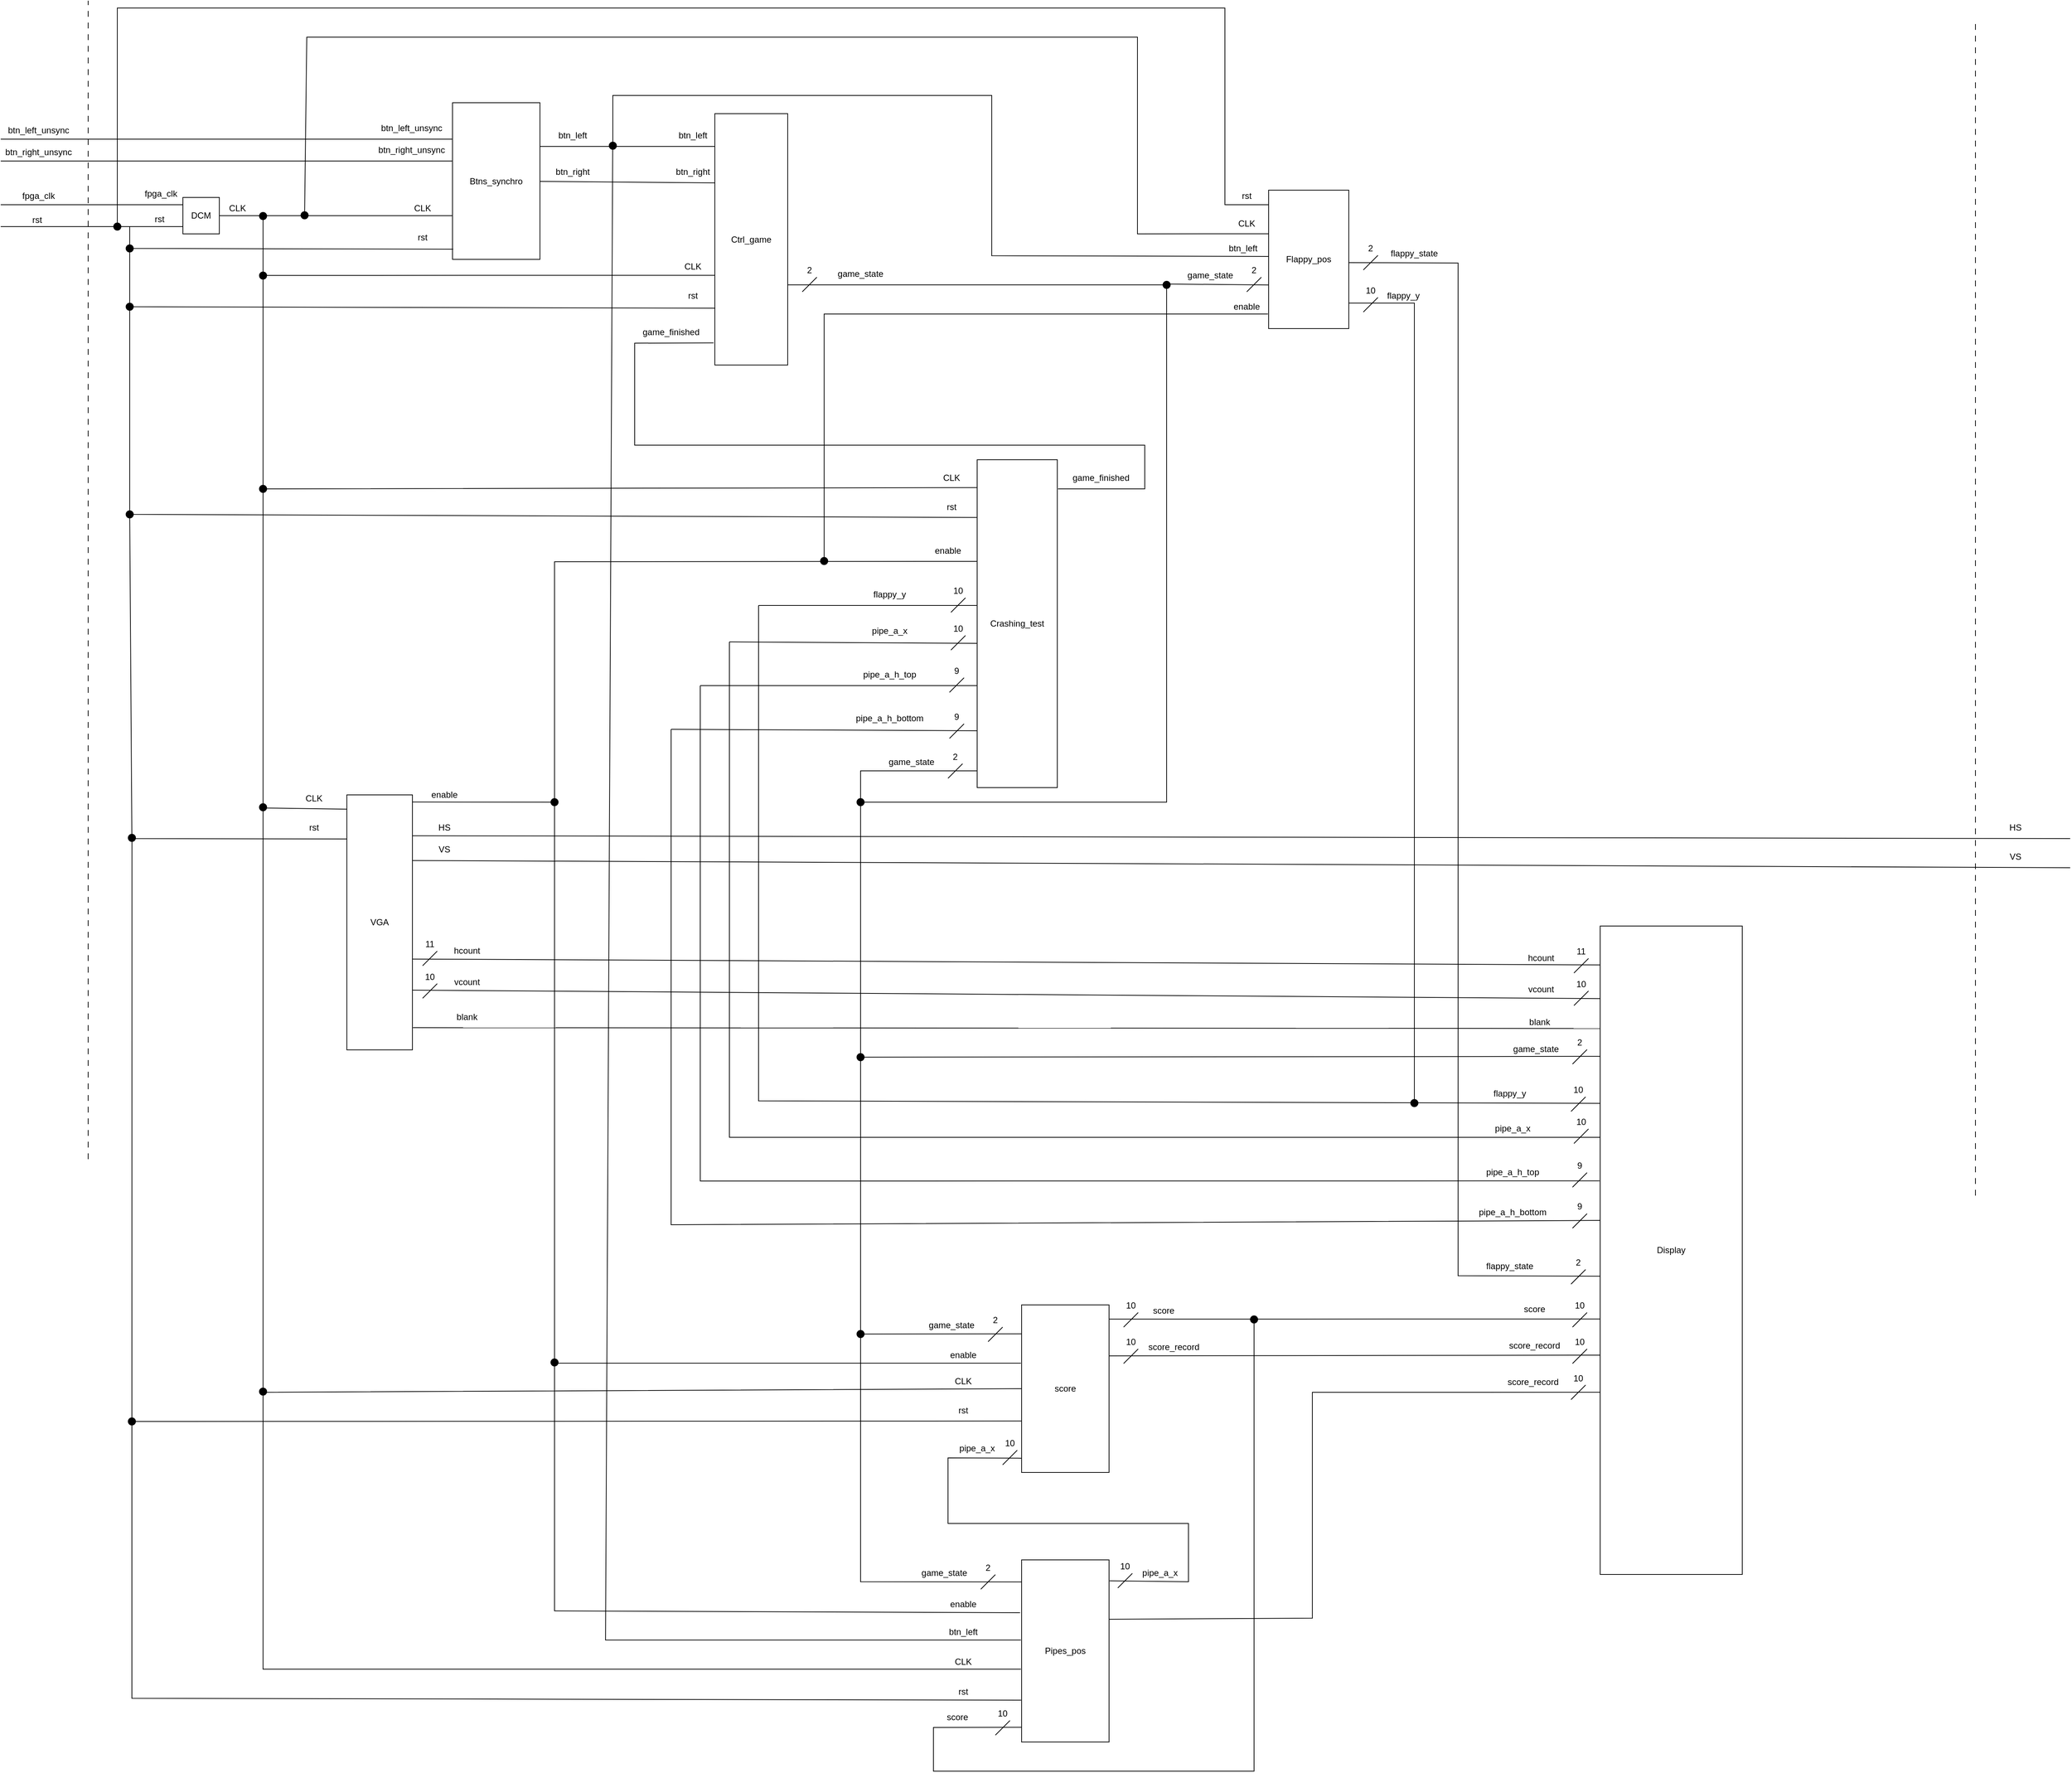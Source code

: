 <mxfile version="24.8.4">
  <diagram name="Page-1" id="Xa5YQdAASDwEEKE8111q">
    <mxGraphModel dx="1403" dy="314" grid="1" gridSize="10" guides="1" tooltips="1" connect="1" arrows="1" fold="1" page="1" pageScale="1" pageWidth="827" pageHeight="1169" math="0" shadow="0">
      <root>
        <mxCell id="0" />
        <mxCell id="1" parent="0" />
        <mxCell id="xnvayWY3Ro9LNE6wZ4xw-27" style="rounded=0;orthogonalLoop=1;jettySize=auto;html=1;exitX=1;exitY=0.5;exitDx=0;exitDy=0;strokeColor=default;startArrow=none;startFill=0;endArrow=none;endFill=0;entryX=0;entryY=0.5;entryDx=0;entryDy=0;" parent="1" source="xnvayWY3Ro9LNE6wZ4xw-28" edge="1">
          <mxGeometry relative="1" as="geometry">
            <mxPoint x="341" y="365" as="targetPoint" />
          </mxGeometry>
        </mxCell>
        <mxCell id="xnvayWY3Ro9LNE6wZ4xw-28" value="DCM" style="whiteSpace=wrap;html=1;aspect=fixed;" parent="1" vertex="1">
          <mxGeometry x="-30" y="340" width="50" height="50" as="geometry" />
        </mxCell>
        <mxCell id="xnvayWY3Ro9LNE6wZ4xw-29" value="" style="endArrow=none;html=1;rounded=0;" parent="1" edge="1">
          <mxGeometry width="50" height="50" relative="1" as="geometry">
            <mxPoint x="-280" y="350" as="sourcePoint" />
            <mxPoint x="-30" y="350" as="targetPoint" />
          </mxGeometry>
        </mxCell>
        <mxCell id="xnvayWY3Ro9LNE6wZ4xw-30" value="" style="endArrow=none;html=1;rounded=0;" parent="1" edge="1">
          <mxGeometry width="50" height="50" relative="1" as="geometry">
            <mxPoint x="-100" y="380" as="sourcePoint" />
            <mxPoint x="-30" y="380" as="targetPoint" />
          </mxGeometry>
        </mxCell>
        <mxCell id="xnvayWY3Ro9LNE6wZ4xw-31" value="CLK" style="text;html=1;align=center;verticalAlign=middle;whiteSpace=wrap;rounded=0;" parent="1" vertex="1">
          <mxGeometry x="274" y="340" width="50" height="30" as="geometry" />
        </mxCell>
        <mxCell id="xnvayWY3Ro9LNE6wZ4xw-32" value="fpga_clk" style="text;html=1;align=center;verticalAlign=middle;whiteSpace=wrap;rounded=0;" parent="1" vertex="1">
          <mxGeometry x="-90" y="320" width="60" height="30" as="geometry" />
        </mxCell>
        <mxCell id="xnvayWY3Ro9LNE6wZ4xw-33" value="" style="endArrow=none;html=1;rounded=0;" parent="1" edge="1">
          <mxGeometry width="50" height="50" relative="1" as="geometry">
            <mxPoint x="-280" y="380" as="sourcePoint" />
            <mxPoint x="-40" y="380" as="targetPoint" />
          </mxGeometry>
        </mxCell>
        <mxCell id="xnvayWY3Ro9LNE6wZ4xw-34" value="rst" style="text;html=1;align=center;verticalAlign=middle;whiteSpace=wrap;rounded=0;" parent="1" vertex="1">
          <mxGeometry x="-92" y="355" width="60" height="30" as="geometry" />
        </mxCell>
        <mxCell id="xnvayWY3Ro9LNE6wZ4xw-36" value="" style="endArrow=none;html=1;rounded=0;" parent="1" edge="1">
          <mxGeometry width="50" height="50" relative="1" as="geometry">
            <mxPoint x="-280" y="260" as="sourcePoint" />
            <mxPoint x="340" y="260" as="targetPoint" />
          </mxGeometry>
        </mxCell>
        <mxCell id="xnvayWY3Ro9LNE6wZ4xw-37" value="btn_left_unsync" style="text;html=1;align=center;verticalAlign=middle;whiteSpace=wrap;rounded=0;" parent="1" vertex="1">
          <mxGeometry x="239" y="230" width="90" height="30" as="geometry" />
        </mxCell>
        <mxCell id="xnvayWY3Ro9LNE6wZ4xw-38" value="" style="endArrow=none;html=1;rounded=0;" parent="1" edge="1">
          <mxGeometry width="50" height="50" relative="1" as="geometry">
            <mxPoint x="-280" y="290" as="sourcePoint" />
            <mxPoint x="340" y="290" as="targetPoint" />
          </mxGeometry>
        </mxCell>
        <mxCell id="xnvayWY3Ro9LNE6wZ4xw-39" value="btn_right_unsync" style="text;html=1;align=center;verticalAlign=middle;whiteSpace=wrap;rounded=0;" parent="1" vertex="1">
          <mxGeometry x="239" y="260" width="90" height="30" as="geometry" />
        </mxCell>
        <mxCell id="xnvayWY3Ro9LNE6wZ4xw-44" value="fpga_clk" style="text;html=1;align=center;verticalAlign=middle;whiteSpace=wrap;rounded=0;" parent="1" vertex="1">
          <mxGeometry x="-258" y="322.5" width="60" height="30" as="geometry" />
        </mxCell>
        <mxCell id="xnvayWY3Ro9LNE6wZ4xw-45" value="rst" style="text;html=1;align=center;verticalAlign=middle;whiteSpace=wrap;rounded=0;" parent="1" vertex="1">
          <mxGeometry x="-260" y="355.5" width="60" height="30" as="geometry" />
        </mxCell>
        <mxCell id="xnvayWY3Ro9LNE6wZ4xw-46" value="Btns_synchro" style="rounded=0;whiteSpace=wrap;html=1;" parent="1" vertex="1">
          <mxGeometry x="340" y="210" width="120" height="215" as="geometry" />
        </mxCell>
        <mxCell id="xnvayWY3Ro9LNE6wZ4xw-47" value="btn_left_unsync" style="text;html=1;align=center;verticalAlign=middle;whiteSpace=wrap;rounded=0;" parent="1" vertex="1">
          <mxGeometry x="-273" y="232.5" width="90" height="30" as="geometry" />
        </mxCell>
        <mxCell id="xnvayWY3Ro9LNE6wZ4xw-48" value="btn_right_unsync" style="text;html=1;align=center;verticalAlign=middle;whiteSpace=wrap;rounded=0;" parent="1" vertex="1">
          <mxGeometry x="-273" y="262.5" width="90" height="30" as="geometry" />
        </mxCell>
        <mxCell id="xnvayWY3Ro9LNE6wZ4xw-50" value="" style="endArrow=none;html=1;rounded=0;entryX=1;entryY=1;entryDx=0;entryDy=0;" parent="1" target="xnvayWY3Ro9LNE6wZ4xw-57" edge="1">
          <mxGeometry width="50" height="50" relative="1" as="geometry">
            <mxPoint x="460" y="270" as="sourcePoint" />
            <mxPoint x="580" y="270" as="targetPoint" />
          </mxGeometry>
        </mxCell>
        <mxCell id="xnvayWY3Ro9LNE6wZ4xw-51" value="" style="endArrow=none;html=1;rounded=0;entryX=1;entryY=1;entryDx=0;entryDy=0;" parent="1" target="xnvayWY3Ro9LNE6wZ4xw-58" edge="1">
          <mxGeometry width="50" height="50" relative="1" as="geometry">
            <mxPoint x="460" y="318" as="sourcePoint" />
            <mxPoint x="680" y="340" as="targetPoint" />
          </mxGeometry>
        </mxCell>
        <mxCell id="xnvayWY3Ro9LNE6wZ4xw-52" value="btn_left" style="text;html=1;align=center;verticalAlign=middle;whiteSpace=wrap;rounded=0;" parent="1" vertex="1">
          <mxGeometry x="475" y="240" width="60" height="30" as="geometry" />
        </mxCell>
        <mxCell id="xnvayWY3Ro9LNE6wZ4xw-53" value="btn_right" style="text;html=1;align=center;verticalAlign=middle;whiteSpace=wrap;rounded=0;" parent="1" vertex="1">
          <mxGeometry x="475" y="290" width="60" height="30" as="geometry" />
        </mxCell>
        <mxCell id="xnvayWY3Ro9LNE6wZ4xw-55" value="Ctrl_game" style="rounded=0;whiteSpace=wrap;html=1;rotation=0;" parent="1" vertex="1">
          <mxGeometry x="700" y="225" width="100" height="345" as="geometry" />
        </mxCell>
        <mxCell id="xnvayWY3Ro9LNE6wZ4xw-57" value="btn_left" style="text;html=1;align=center;verticalAlign=middle;whiteSpace=wrap;rounded=0;" parent="1" vertex="1">
          <mxGeometry x="640" y="240" width="60" height="30" as="geometry" />
        </mxCell>
        <mxCell id="xnvayWY3Ro9LNE6wZ4xw-58" value="btn_right" style="text;html=1;align=center;verticalAlign=middle;whiteSpace=wrap;rounded=0;" parent="1" vertex="1">
          <mxGeometry x="640" y="290" width="60" height="30" as="geometry" />
        </mxCell>
        <mxCell id="xnvayWY3Ro9LNE6wZ4xw-59" value="rst" style="text;html=1;align=center;verticalAlign=middle;whiteSpace=wrap;rounded=0;" parent="1" vertex="1">
          <mxGeometry x="269" y="380" width="60" height="30" as="geometry" />
        </mxCell>
        <mxCell id="xnvayWY3Ro9LNE6wZ4xw-62" value="" style="endArrow=none;html=1;rounded=0;entryX=0.003;entryY=0.643;entryDx=0;entryDy=0;entryPerimeter=0;" parent="1" target="xnvayWY3Ro9LNE6wZ4xw-55" edge="1">
          <mxGeometry width="50" height="50" relative="1" as="geometry">
            <mxPoint x="80" y="365" as="sourcePoint" />
            <mxPoint x="720.1" y="445.55" as="targetPoint" />
            <Array as="points">
              <mxPoint x="80" y="447" />
            </Array>
          </mxGeometry>
        </mxCell>
        <mxCell id="xnvayWY3Ro9LNE6wZ4xw-63" value="CLK" style="text;html=1;align=center;verticalAlign=middle;whiteSpace=wrap;rounded=0;" parent="1" vertex="1">
          <mxGeometry x="645" y="420" width="50" height="30" as="geometry" />
        </mxCell>
        <mxCell id="xnvayWY3Ro9LNE6wZ4xw-64" value="CLK" style="text;html=1;align=center;verticalAlign=middle;whiteSpace=wrap;rounded=0;" parent="1" vertex="1">
          <mxGeometry x="20" y="340" width="50" height="30" as="geometry" />
        </mxCell>
        <mxCell id="xnvayWY3Ro9LNE6wZ4xw-65" value="" style="endArrow=none;html=1;rounded=0;entryX=0.006;entryY=0.774;entryDx=0;entryDy=0;entryPerimeter=0;" parent="1" target="xnvayWY3Ro9LNE6wZ4xw-55" edge="1">
          <mxGeometry width="50" height="50" relative="1" as="geometry">
            <mxPoint x="-103" y="410" as="sourcePoint" />
            <mxPoint x="547" y="490" as="targetPoint" />
            <Array as="points">
              <mxPoint x="-103" y="490" />
            </Array>
          </mxGeometry>
        </mxCell>
        <mxCell id="xnvayWY3Ro9LNE6wZ4xw-66" value="rst" style="text;html=1;align=center;verticalAlign=middle;whiteSpace=wrap;rounded=0;" parent="1" vertex="1">
          <mxGeometry x="640" y="460" width="60" height="30" as="geometry" />
        </mxCell>
        <mxCell id="xnvayWY3Ro9LNE6wZ4xw-67" value="" style="endArrow=none;html=1;rounded=0;entryX=0.008;entryY=0.935;entryDx=0;entryDy=0;entryPerimeter=0;" parent="1" target="xnvayWY3Ro9LNE6wZ4xw-46" edge="1">
          <mxGeometry width="50" height="50" relative="1" as="geometry">
            <mxPoint x="-103" y="380" as="sourcePoint" />
            <mxPoint x="185.8" y="410.595" as="targetPoint" />
            <Array as="points">
              <mxPoint x="-103" y="410" />
            </Array>
          </mxGeometry>
        </mxCell>
        <mxCell id="xnvayWY3Ro9LNE6wZ4xw-70" value="game_finished" style="text;html=1;align=center;verticalAlign=middle;whiteSpace=wrap;rounded=0;" parent="1" vertex="1">
          <mxGeometry x="610" y="510" width="60" height="30" as="geometry" />
        </mxCell>
        <mxCell id="xnvayWY3Ro9LNE6wZ4xw-72" value="game_state" style="text;html=1;align=center;verticalAlign=middle;whiteSpace=wrap;rounded=0;" parent="1" vertex="1">
          <mxGeometry x="870" y="429.5" width="60" height="30" as="geometry" />
        </mxCell>
        <mxCell id="xnvayWY3Ro9LNE6wZ4xw-76" value="Crashing_test" style="rounded=0;whiteSpace=wrap;html=1;rotation=0;" parent="1" vertex="1">
          <mxGeometry x="1060" y="700" width="110" height="450" as="geometry" />
        </mxCell>
        <mxCell id="xnvayWY3Ro9LNE6wZ4xw-78" value="game_finished" style="text;html=1;align=center;verticalAlign=middle;whiteSpace=wrap;rounded=0;" parent="1" vertex="1">
          <mxGeometry x="1200" y="710" width="60" height="30" as="geometry" />
        </mxCell>
        <mxCell id="xnvayWY3Ro9LNE6wZ4xw-81" value="game_state" style="text;html=1;align=center;verticalAlign=middle;whiteSpace=wrap;rounded=0;" parent="1" vertex="1">
          <mxGeometry x="940" y="1100" width="60" height="30" as="geometry" />
        </mxCell>
        <mxCell id="xnvayWY3Ro9LNE6wZ4xw-82" value="" style="endArrow=none;html=1;rounded=0;exitX=0.005;exitY=0.085;exitDx=0;exitDy=0;exitPerimeter=0;" parent="1" edge="1" source="xnvayWY3Ro9LNE6wZ4xw-76">
          <mxGeometry width="50" height="50" relative="1" as="geometry">
            <mxPoint x="700" y="740" as="sourcePoint" />
            <mxPoint x="80" y="445" as="targetPoint" />
            <Array as="points">
              <mxPoint x="80" y="740" />
            </Array>
          </mxGeometry>
        </mxCell>
        <mxCell id="xnvayWY3Ro9LNE6wZ4xw-83" value="CLK" style="text;html=1;align=center;verticalAlign=middle;whiteSpace=wrap;rounded=0;" parent="1" vertex="1">
          <mxGeometry x="1000" y="710" width="50" height="30" as="geometry" />
        </mxCell>
        <mxCell id="xnvayWY3Ro9LNE6wZ4xw-84" value="" style="endArrow=none;html=1;rounded=0;exitX=-0.005;exitY=0.176;exitDx=0;exitDy=0;exitPerimeter=0;" parent="1" source="xnvayWY3Ro9LNE6wZ4xw-76" edge="1">
          <mxGeometry width="50" height="50" relative="1" as="geometry">
            <mxPoint x="547" y="781" as="sourcePoint" />
            <mxPoint x="-103" y="490" as="targetPoint" />
            <Array as="points">
              <mxPoint x="-103" y="775" />
            </Array>
          </mxGeometry>
        </mxCell>
        <mxCell id="xnvayWY3Ro9LNE6wZ4xw-85" value="rst" style="text;html=1;align=center;verticalAlign=middle;whiteSpace=wrap;rounded=0;" parent="1" vertex="1">
          <mxGeometry x="995" y="750" width="60" height="30" as="geometry" />
        </mxCell>
        <mxCell id="xnvayWY3Ro9LNE6wZ4xw-86" value="" style="endArrow=none;html=1;rounded=0;entryX=-0.005;entryY=0.31;entryDx=0;entryDy=0;exitX=1;exitY=0.028;exitDx=0;exitDy=0;exitPerimeter=0;entryPerimeter=0;" parent="1" source="xnvayWY3Ro9LNE6wZ4xw-110" edge="1" target="xnvayWY3Ro9LNE6wZ4xw-76">
          <mxGeometry width="50" height="50" relative="1" as="geometry">
            <mxPoint x="460" y="840" as="sourcePoint" />
            <mxPoint x="700" y="840" as="targetPoint" />
            <Array as="points">
              <mxPoint x="480" y="1170" />
              <mxPoint x="480" y="840" />
            </Array>
          </mxGeometry>
        </mxCell>
        <mxCell id="xnvayWY3Ro9LNE6wZ4xw-87" value="" style="endArrow=none;html=1;rounded=0;entryX=1;entryY=1;entryDx=0;entryDy=0;" parent="1" edge="1">
          <mxGeometry width="50" height="50" relative="1" as="geometry">
            <mxPoint x="720" y="950" as="sourcePoint" />
            <mxPoint x="1060" y="952" as="targetPoint" />
          </mxGeometry>
        </mxCell>
        <mxCell id="xnvayWY3Ro9LNE6wZ4xw-88" value="" style="endArrow=none;html=1;rounded=0;entryX=1;entryY=1;entryDx=0;entryDy=0;" parent="1" edge="1">
          <mxGeometry width="50" height="50" relative="1" as="geometry">
            <mxPoint x="760" y="900" as="sourcePoint" />
            <mxPoint x="1060" y="900" as="targetPoint" />
          </mxGeometry>
        </mxCell>
        <mxCell id="xnvayWY3Ro9LNE6wZ4xw-89" value="" style="endArrow=none;html=1;rounded=0;entryX=1;entryY=1;entryDx=0;entryDy=0;" parent="1" edge="1">
          <mxGeometry width="50" height="50" relative="1" as="geometry">
            <mxPoint x="640" y="1070" as="sourcePoint" />
            <mxPoint x="1060" y="1072" as="targetPoint" />
          </mxGeometry>
        </mxCell>
        <mxCell id="xnvayWY3Ro9LNE6wZ4xw-90" value="" style="endArrow=none;html=1;rounded=0;entryX=1;entryY=1;entryDx=0;entryDy=0;" parent="1" edge="1">
          <mxGeometry width="50" height="50" relative="1" as="geometry">
            <mxPoint x="680" y="1010" as="sourcePoint" />
            <mxPoint x="1060" y="1010" as="targetPoint" />
          </mxGeometry>
        </mxCell>
        <mxCell id="xnvayWY3Ro9LNE6wZ4xw-91" value="enable" style="text;html=1;align=center;verticalAlign=middle;whiteSpace=wrap;rounded=0;" parent="1" vertex="1">
          <mxGeometry x="995" y="810" width="50" height="30" as="geometry" />
        </mxCell>
        <mxCell id="xnvayWY3Ro9LNE6wZ4xw-92" value="flappy_y" style="text;html=1;align=center;verticalAlign=middle;whiteSpace=wrap;rounded=0;" parent="1" vertex="1">
          <mxGeometry x="910" y="870" width="60" height="30" as="geometry" />
        </mxCell>
        <mxCell id="xnvayWY3Ro9LNE6wZ4xw-93" value="pipe_a_x" style="text;html=1;align=center;verticalAlign=middle;whiteSpace=wrap;rounded=0;" parent="1" vertex="1">
          <mxGeometry x="910" y="920" width="60" height="30" as="geometry" />
        </mxCell>
        <mxCell id="xnvayWY3Ro9LNE6wZ4xw-94" value="pipe_a_h_top" style="text;html=1;align=center;verticalAlign=middle;whiteSpace=wrap;rounded=0;" parent="1" vertex="1">
          <mxGeometry x="895" y="980" width="90" height="30" as="geometry" />
        </mxCell>
        <mxCell id="xnvayWY3Ro9LNE6wZ4xw-95" value="pipe_a_h_bottom" style="text;html=1;align=center;verticalAlign=middle;whiteSpace=wrap;rounded=0;" parent="1" vertex="1">
          <mxGeometry x="885" y="1040" width="110" height="30" as="geometry" />
        </mxCell>
        <mxCell id="xnvayWY3Ro9LNE6wZ4xw-96" value="" style="endArrow=none;html=1;rounded=0;" parent="1" edge="1">
          <mxGeometry width="50" height="50" relative="1" as="geometry">
            <mxPoint x="820" y="469.5" as="sourcePoint" />
            <mxPoint x="840" y="449.5" as="targetPoint" />
          </mxGeometry>
        </mxCell>
        <mxCell id="xnvayWY3Ro9LNE6wZ4xw-97" value="2" style="text;html=1;align=center;verticalAlign=middle;whiteSpace=wrap;rounded=0;" parent="1" vertex="1">
          <mxGeometry x="800" y="425" width="60" height="30" as="geometry" />
        </mxCell>
        <mxCell id="xnvayWY3Ro9LNE6wZ4xw-98" value="" style="endArrow=none;html=1;rounded=0;" parent="1" edge="1">
          <mxGeometry width="50" height="50" relative="1" as="geometry">
            <mxPoint x="1020" y="1137.25" as="sourcePoint" />
            <mxPoint x="1040" y="1117.25" as="targetPoint" />
          </mxGeometry>
        </mxCell>
        <mxCell id="xnvayWY3Ro9LNE6wZ4xw-99" value="2" style="text;html=1;align=center;verticalAlign=middle;whiteSpace=wrap;rounded=0;" parent="1" vertex="1">
          <mxGeometry x="1000" y="1092.75" width="60" height="30" as="geometry" />
        </mxCell>
        <mxCell id="xnvayWY3Ro9LNE6wZ4xw-101" value="" style="endArrow=none;html=1;rounded=0;" parent="1" edge="1">
          <mxGeometry width="50" height="50" relative="1" as="geometry">
            <mxPoint x="1022" y="1082.5" as="sourcePoint" />
            <mxPoint x="1042" y="1062.5" as="targetPoint" />
          </mxGeometry>
        </mxCell>
        <mxCell id="xnvayWY3Ro9LNE6wZ4xw-102" value="9" style="text;html=1;align=center;verticalAlign=middle;whiteSpace=wrap;rounded=0;" parent="1" vertex="1">
          <mxGeometry x="1002" y="1038" width="60" height="30" as="geometry" />
        </mxCell>
        <mxCell id="xnvayWY3Ro9LNE6wZ4xw-103" value="" style="endArrow=none;html=1;rounded=0;" parent="1" edge="1">
          <mxGeometry width="50" height="50" relative="1" as="geometry">
            <mxPoint x="1022" y="1019.25" as="sourcePoint" />
            <mxPoint x="1042" y="999.25" as="targetPoint" />
          </mxGeometry>
        </mxCell>
        <mxCell id="xnvayWY3Ro9LNE6wZ4xw-104" value="9" style="text;html=1;align=center;verticalAlign=middle;whiteSpace=wrap;rounded=0;" parent="1" vertex="1">
          <mxGeometry x="1002" y="974.75" width="60" height="30" as="geometry" />
        </mxCell>
        <mxCell id="xnvayWY3Ro9LNE6wZ4xw-105" value="" style="endArrow=none;html=1;rounded=0;" parent="1" edge="1">
          <mxGeometry width="50" height="50" relative="1" as="geometry">
            <mxPoint x="1024" y="961.25" as="sourcePoint" />
            <mxPoint x="1044" y="941.25" as="targetPoint" />
          </mxGeometry>
        </mxCell>
        <mxCell id="xnvayWY3Ro9LNE6wZ4xw-106" value="10" style="text;html=1;align=center;verticalAlign=middle;whiteSpace=wrap;rounded=0;" parent="1" vertex="1">
          <mxGeometry x="1004" y="916.75" width="60" height="30" as="geometry" />
        </mxCell>
        <mxCell id="xnvayWY3Ro9LNE6wZ4xw-107" value="" style="endArrow=none;html=1;rounded=0;" parent="1" edge="1">
          <mxGeometry width="50" height="50" relative="1" as="geometry">
            <mxPoint x="1024" y="909.5" as="sourcePoint" />
            <mxPoint x="1044" y="889.5" as="targetPoint" />
          </mxGeometry>
        </mxCell>
        <mxCell id="xnvayWY3Ro9LNE6wZ4xw-108" value="10" style="text;html=1;align=center;verticalAlign=middle;whiteSpace=wrap;rounded=0;" parent="1" vertex="1">
          <mxGeometry x="1004" y="865" width="60" height="30" as="geometry" />
        </mxCell>
        <mxCell id="xnvayWY3Ro9LNE6wZ4xw-110" value="VGA" style="rounded=0;whiteSpace=wrap;html=1;" parent="1" vertex="1">
          <mxGeometry x="195" y="1160" width="90" height="350" as="geometry" />
        </mxCell>
        <mxCell id="xnvayWY3Ro9LNE6wZ4xw-111" value="enable" style="text;html=1;align=center;verticalAlign=middle;whiteSpace=wrap;rounded=0;" parent="1" vertex="1">
          <mxGeometry x="304" y="1145" width="50" height="30" as="geometry" />
        </mxCell>
        <mxCell id="xnvayWY3Ro9LNE6wZ4xw-112" value="" style="endArrow=none;html=1;rounded=0;exitX=-0.003;exitY=0.173;exitDx=0;exitDy=0;exitPerimeter=0;" parent="1" source="xnvayWY3Ro9LNE6wZ4xw-110" edge="1">
          <mxGeometry width="50" height="50" relative="1" as="geometry">
            <mxPoint x="190" y="1220" as="sourcePoint" />
            <mxPoint x="-103" y="775" as="targetPoint" />
            <Array as="points">
              <mxPoint x="-100" y="1220" />
            </Array>
          </mxGeometry>
        </mxCell>
        <mxCell id="xnvayWY3Ro9LNE6wZ4xw-113" value="rst" style="text;html=1;align=center;verticalAlign=middle;whiteSpace=wrap;rounded=0;" parent="1" vertex="1">
          <mxGeometry x="120" y="1190" width="60" height="30" as="geometry" />
        </mxCell>
        <mxCell id="xnvayWY3Ro9LNE6wZ4xw-114" value="" style="endArrow=none;html=1;rounded=0;dashed=1;dashPattern=8 8;" parent="1" edge="1">
          <mxGeometry width="50" height="50" relative="1" as="geometry">
            <mxPoint x="-160" y="1660" as="sourcePoint" />
            <mxPoint x="-160" y="70" as="targetPoint" />
          </mxGeometry>
        </mxCell>
        <mxCell id="xnvayWY3Ro9LNE6wZ4xw-116" value="" style="endArrow=none;html=1;rounded=0;exitX=0.005;exitY=0.056;exitDx=0;exitDy=0;exitPerimeter=0;" parent="1" source="xnvayWY3Ro9LNE6wZ4xw-110" edge="1">
          <mxGeometry width="50" height="50" relative="1" as="geometry">
            <mxPoint x="169" y="840" as="sourcePoint" />
            <mxPoint x="80" y="740" as="targetPoint" />
            <Array as="points">
              <mxPoint x="80" y="1178" />
            </Array>
          </mxGeometry>
        </mxCell>
        <mxCell id="xnvayWY3Ro9LNE6wZ4xw-117" value="CLK" style="text;html=1;align=center;verticalAlign=middle;whiteSpace=wrap;rounded=0;" parent="1" vertex="1">
          <mxGeometry x="125" y="1150" width="50" height="30" as="geometry" />
        </mxCell>
        <mxCell id="xnvayWY3Ro9LNE6wZ4xw-118" value="" style="endArrow=none;html=1;rounded=0;exitX=1.019;exitY=0.288;exitDx=0;exitDy=0;exitPerimeter=0;" parent="1" edge="1">
          <mxGeometry width="50" height="50" relative="1" as="geometry">
            <mxPoint x="285.0" y="1216.08" as="sourcePoint" />
            <mxPoint x="2560" y="1220" as="targetPoint" />
          </mxGeometry>
        </mxCell>
        <mxCell id="xnvayWY3Ro9LNE6wZ4xw-119" value="HS" style="text;html=1;align=center;verticalAlign=middle;whiteSpace=wrap;rounded=0;" parent="1" vertex="1">
          <mxGeometry x="304" y="1190" width="50" height="30" as="geometry" />
        </mxCell>
        <mxCell id="JSrbKEVZbkw8yBN8hjMD-1" value="" style="endArrow=none;html=1;rounded=0;exitX=1.019;exitY=0.288;exitDx=0;exitDy=0;exitPerimeter=0;" edge="1" parent="1">
          <mxGeometry width="50" height="50" relative="1" as="geometry">
            <mxPoint x="285.0" y="1250.08" as="sourcePoint" />
            <mxPoint x="2560" y="1260" as="targetPoint" />
          </mxGeometry>
        </mxCell>
        <mxCell id="JSrbKEVZbkw8yBN8hjMD-2" value="VS" style="text;html=1;align=center;verticalAlign=middle;whiteSpace=wrap;rounded=0;" vertex="1" parent="1">
          <mxGeometry x="304" y="1220" width="50" height="30" as="geometry" />
        </mxCell>
        <mxCell id="JSrbKEVZbkw8yBN8hjMD-3" value="" style="endArrow=none;html=1;rounded=0;exitX=1.019;exitY=0.288;exitDx=0;exitDy=0;exitPerimeter=0;entryX=0.002;entryY=0.06;entryDx=0;entryDy=0;entryPerimeter=0;" edge="1" parent="1" target="JSrbKEVZbkw8yBN8hjMD-18">
          <mxGeometry width="50" height="50" relative="1" as="geometry">
            <mxPoint x="285.0" y="1385.33" as="sourcePoint" />
            <mxPoint x="403" y="1385.25" as="targetPoint" />
          </mxGeometry>
        </mxCell>
        <mxCell id="JSrbKEVZbkw8yBN8hjMD-4" value="hcount" style="text;html=1;align=center;verticalAlign=middle;whiteSpace=wrap;rounded=0;" vertex="1" parent="1">
          <mxGeometry x="335" y="1359.25" width="50" height="30" as="geometry" />
        </mxCell>
        <mxCell id="JSrbKEVZbkw8yBN8hjMD-5" value="" style="endArrow=none;html=1;rounded=0;exitX=1.019;exitY=0.288;exitDx=0;exitDy=0;exitPerimeter=0;entryX=-0.001;entryY=0.112;entryDx=0;entryDy=0;entryPerimeter=0;" edge="1" parent="1" target="JSrbKEVZbkw8yBN8hjMD-18">
          <mxGeometry width="50" height="50" relative="1" as="geometry">
            <mxPoint x="285.0" y="1427.95" as="sourcePoint" />
            <mxPoint x="403" y="1427.87" as="targetPoint" />
          </mxGeometry>
        </mxCell>
        <mxCell id="JSrbKEVZbkw8yBN8hjMD-6" value="vcount" style="text;html=1;align=center;verticalAlign=middle;whiteSpace=wrap;rounded=0;" vertex="1" parent="1">
          <mxGeometry x="335" y="1401.87" width="50" height="30" as="geometry" />
        </mxCell>
        <mxCell id="JSrbKEVZbkw8yBN8hjMD-7" value="" style="endArrow=none;html=1;rounded=0;exitX=1.008;exitY=0.913;exitDx=0;exitDy=0;exitPerimeter=0;entryX=0.014;entryY=0.158;entryDx=0;entryDy=0;entryPerimeter=0;" edge="1" parent="1" source="xnvayWY3Ro9LNE6wZ4xw-110" target="JSrbKEVZbkw8yBN8hjMD-18">
          <mxGeometry width="50" height="50" relative="1" as="geometry">
            <mxPoint x="285.0" y="1457.95" as="sourcePoint" />
            <mxPoint x="403" y="1457.87" as="targetPoint" />
          </mxGeometry>
        </mxCell>
        <mxCell id="JSrbKEVZbkw8yBN8hjMD-8" value="blank" style="text;html=1;align=center;verticalAlign=middle;whiteSpace=wrap;rounded=0;" vertex="1" parent="1">
          <mxGeometry x="335" y="1450" width="50" height="30" as="geometry" />
        </mxCell>
        <mxCell id="JSrbKEVZbkw8yBN8hjMD-10" value="" style="endArrow=none;html=1;rounded=0;" edge="1" parent="1">
          <mxGeometry width="50" height="50" relative="1" as="geometry">
            <mxPoint x="299" y="1394.5" as="sourcePoint" />
            <mxPoint x="319" y="1374.5" as="targetPoint" />
          </mxGeometry>
        </mxCell>
        <mxCell id="JSrbKEVZbkw8yBN8hjMD-11" value="11" style="text;html=1;align=center;verticalAlign=middle;whiteSpace=wrap;rounded=0;" vertex="1" parent="1">
          <mxGeometry x="279" y="1350" width="60" height="30" as="geometry" />
        </mxCell>
        <mxCell id="JSrbKEVZbkw8yBN8hjMD-12" value="" style="endArrow=none;html=1;rounded=0;" edge="1" parent="1">
          <mxGeometry width="50" height="50" relative="1" as="geometry">
            <mxPoint x="299" y="1439.12" as="sourcePoint" />
            <mxPoint x="319" y="1419.12" as="targetPoint" />
          </mxGeometry>
        </mxCell>
        <mxCell id="JSrbKEVZbkw8yBN8hjMD-13" value="10" style="text;html=1;align=center;verticalAlign=middle;whiteSpace=wrap;rounded=0;" vertex="1" parent="1">
          <mxGeometry x="279" y="1394.62" width="60" height="30" as="geometry" />
        </mxCell>
        <mxCell id="JSrbKEVZbkw8yBN8hjMD-14" value="" style="endArrow=none;html=1;rounded=0;entryX=-0.017;entryY=0.912;entryDx=0;entryDy=0;entryPerimeter=0;" edge="1" parent="1" target="xnvayWY3Ro9LNE6wZ4xw-55">
          <mxGeometry width="50" height="50" relative="1" as="geometry">
            <mxPoint x="1171" y="740" as="sourcePoint" />
            <mxPoint x="600" y="760" as="targetPoint" />
            <Array as="points">
              <mxPoint x="1290" y="740" />
              <mxPoint x="1290" y="680" />
              <mxPoint x="590" y="680" />
              <mxPoint x="590" y="540" />
            </Array>
          </mxGeometry>
        </mxCell>
        <mxCell id="JSrbKEVZbkw8yBN8hjMD-15" value="" style="endArrow=none;html=1;rounded=0;dashed=1;dashPattern=8 8;" edge="1" parent="1">
          <mxGeometry width="50" height="50" relative="1" as="geometry">
            <mxPoint x="2430" y="1710" as="sourcePoint" />
            <mxPoint x="2430" y="100" as="targetPoint" />
          </mxGeometry>
        </mxCell>
        <mxCell id="JSrbKEVZbkw8yBN8hjMD-16" value="HS" style="text;html=1;align=center;verticalAlign=middle;whiteSpace=wrap;rounded=0;" vertex="1" parent="1">
          <mxGeometry x="2460" y="1190" width="50" height="30" as="geometry" />
        </mxCell>
        <mxCell id="JSrbKEVZbkw8yBN8hjMD-17" value="VS" style="text;html=1;align=center;verticalAlign=middle;whiteSpace=wrap;rounded=0;" vertex="1" parent="1">
          <mxGeometry x="2460" y="1230" width="50" height="30" as="geometry" />
        </mxCell>
        <mxCell id="JSrbKEVZbkw8yBN8hjMD-18" value="Display" style="rounded=0;whiteSpace=wrap;html=1;" vertex="1" parent="1">
          <mxGeometry x="1915" y="1340" width="195" height="890" as="geometry" />
        </mxCell>
        <mxCell id="JSrbKEVZbkw8yBN8hjMD-19" value="hcount" style="text;html=1;align=center;verticalAlign=middle;whiteSpace=wrap;rounded=0;" vertex="1" parent="1">
          <mxGeometry x="1809" y="1369.25" width="50" height="30" as="geometry" />
        </mxCell>
        <mxCell id="JSrbKEVZbkw8yBN8hjMD-20" value="vcount" style="text;html=1;align=center;verticalAlign=middle;whiteSpace=wrap;rounded=0;" vertex="1" parent="1">
          <mxGeometry x="1809" y="1411.87" width="50" height="30" as="geometry" />
        </mxCell>
        <mxCell id="JSrbKEVZbkw8yBN8hjMD-21" value="blank" style="text;html=1;align=center;verticalAlign=middle;whiteSpace=wrap;rounded=0;" vertex="1" parent="1">
          <mxGeometry x="1807" y="1457" width="50" height="30" as="geometry" />
        </mxCell>
        <mxCell id="JSrbKEVZbkw8yBN8hjMD-22" value="" style="endArrow=none;html=1;rounded=0;" edge="1" parent="1">
          <mxGeometry width="50" height="50" relative="1" as="geometry">
            <mxPoint x="1879" y="1404.5" as="sourcePoint" />
            <mxPoint x="1899" y="1384.5" as="targetPoint" />
          </mxGeometry>
        </mxCell>
        <mxCell id="JSrbKEVZbkw8yBN8hjMD-23" value="11" style="text;html=1;align=center;verticalAlign=middle;whiteSpace=wrap;rounded=0;" vertex="1" parent="1">
          <mxGeometry x="1859" y="1360" width="60" height="30" as="geometry" />
        </mxCell>
        <mxCell id="JSrbKEVZbkw8yBN8hjMD-24" value="" style="endArrow=none;html=1;rounded=0;" edge="1" parent="1">
          <mxGeometry width="50" height="50" relative="1" as="geometry">
            <mxPoint x="1879" y="1449.12" as="sourcePoint" />
            <mxPoint x="1899" y="1429.12" as="targetPoint" />
          </mxGeometry>
        </mxCell>
        <mxCell id="JSrbKEVZbkw8yBN8hjMD-25" value="10" style="text;html=1;align=center;verticalAlign=middle;whiteSpace=wrap;rounded=0;" vertex="1" parent="1">
          <mxGeometry x="1859" y="1404.62" width="60" height="30" as="geometry" />
        </mxCell>
        <mxCell id="JSrbKEVZbkw8yBN8hjMD-26" value="" style="endArrow=none;html=1;rounded=0;exitX=0.002;exitY=0.201;exitDx=0;exitDy=0;exitPerimeter=0;" edge="1" parent="1" source="JSrbKEVZbkw8yBN8hjMD-18">
          <mxGeometry width="50" height="50" relative="1" as="geometry">
            <mxPoint x="520" y="1330" as="sourcePoint" />
            <mxPoint x="900" y="1170" as="targetPoint" />
            <Array as="points">
              <mxPoint x="900" y="1520" />
            </Array>
          </mxGeometry>
        </mxCell>
        <mxCell id="JSrbKEVZbkw8yBN8hjMD-27" value="game_state" style="text;html=1;align=center;verticalAlign=middle;whiteSpace=wrap;rounded=0;" vertex="1" parent="1">
          <mxGeometry x="1797" y="1494.25" width="60" height="30" as="geometry" />
        </mxCell>
        <mxCell id="JSrbKEVZbkw8yBN8hjMD-28" value="" style="endArrow=none;html=1;rounded=0;" edge="1" parent="1">
          <mxGeometry width="50" height="50" relative="1" as="geometry">
            <mxPoint x="1877" y="1529.5" as="sourcePoint" />
            <mxPoint x="1897" y="1509.5" as="targetPoint" />
          </mxGeometry>
        </mxCell>
        <mxCell id="JSrbKEVZbkw8yBN8hjMD-29" value="2" style="text;html=1;align=center;verticalAlign=middle;whiteSpace=wrap;rounded=0;" vertex="1" parent="1">
          <mxGeometry x="1857" y="1485" width="60" height="30" as="geometry" />
        </mxCell>
        <mxCell id="JSrbKEVZbkw8yBN8hjMD-33" value="" style="endArrow=none;html=1;rounded=0;" edge="1" parent="1">
          <mxGeometry width="50" height="50" relative="1" as="geometry">
            <mxPoint x="720" y="950" as="sourcePoint" />
            <mxPoint x="1915" y="1630" as="targetPoint" />
            <Array as="points">
              <mxPoint x="720" y="1630" />
            </Array>
          </mxGeometry>
        </mxCell>
        <mxCell id="JSrbKEVZbkw8yBN8hjMD-34" value="" style="endArrow=none;html=1;rounded=0;entryX=0.002;entryY=0.454;entryDx=0;entryDy=0;entryPerimeter=0;" edge="1" parent="1" target="JSrbKEVZbkw8yBN8hjMD-18">
          <mxGeometry width="50" height="50" relative="1" as="geometry">
            <mxPoint x="640" y="1070" as="sourcePoint" />
            <mxPoint x="1915" y="1761.4" as="targetPoint" />
            <Array as="points">
              <mxPoint x="640" y="1750" />
            </Array>
          </mxGeometry>
        </mxCell>
        <mxCell id="JSrbKEVZbkw8yBN8hjMD-35" value="" style="endArrow=none;html=1;rounded=0;entryX=-0.004;entryY=0.393;entryDx=0;entryDy=0;entryPerimeter=0;" edge="1" parent="1" target="JSrbKEVZbkw8yBN8hjMD-18">
          <mxGeometry width="50" height="50" relative="1" as="geometry">
            <mxPoint x="680" y="1010" as="sourcePoint" />
            <mxPoint x="1910" y="1690" as="targetPoint" />
            <Array as="points">
              <mxPoint x="680" y="1690" />
            </Array>
          </mxGeometry>
        </mxCell>
        <mxCell id="JSrbKEVZbkw8yBN8hjMD-36" value="pipe_a_x" style="text;html=1;align=center;verticalAlign=middle;whiteSpace=wrap;rounded=0;" vertex="1" parent="1">
          <mxGeometry x="1765" y="1603.25" width="60" height="30" as="geometry" />
        </mxCell>
        <mxCell id="JSrbKEVZbkw8yBN8hjMD-37" value="pipe_a_h_top" style="text;html=1;align=center;verticalAlign=middle;whiteSpace=wrap;rounded=0;" vertex="1" parent="1">
          <mxGeometry x="1750" y="1663.25" width="90" height="30" as="geometry" />
        </mxCell>
        <mxCell id="JSrbKEVZbkw8yBN8hjMD-38" value="pipe_a_h_bottom" style="text;html=1;align=center;verticalAlign=middle;whiteSpace=wrap;rounded=0;" vertex="1" parent="1">
          <mxGeometry x="1740" y="1718.25" width="110" height="30" as="geometry" />
        </mxCell>
        <mxCell id="JSrbKEVZbkw8yBN8hjMD-39" value="" style="endArrow=none;html=1;rounded=0;" edge="1" parent="1">
          <mxGeometry width="50" height="50" relative="1" as="geometry">
            <mxPoint x="1877" y="1754.75" as="sourcePoint" />
            <mxPoint x="1897" y="1734.75" as="targetPoint" />
          </mxGeometry>
        </mxCell>
        <mxCell id="JSrbKEVZbkw8yBN8hjMD-40" value="9" style="text;html=1;align=center;verticalAlign=middle;whiteSpace=wrap;rounded=0;" vertex="1" parent="1">
          <mxGeometry x="1857" y="1710.25" width="60" height="30" as="geometry" />
        </mxCell>
        <mxCell id="JSrbKEVZbkw8yBN8hjMD-41" value="" style="endArrow=none;html=1;rounded=0;" edge="1" parent="1">
          <mxGeometry width="50" height="50" relative="1" as="geometry">
            <mxPoint x="1877" y="1698.5" as="sourcePoint" />
            <mxPoint x="1897" y="1678.5" as="targetPoint" />
          </mxGeometry>
        </mxCell>
        <mxCell id="JSrbKEVZbkw8yBN8hjMD-42" value="9" style="text;html=1;align=center;verticalAlign=middle;whiteSpace=wrap;rounded=0;" vertex="1" parent="1">
          <mxGeometry x="1857" y="1654" width="60" height="30" as="geometry" />
        </mxCell>
        <mxCell id="JSrbKEVZbkw8yBN8hjMD-43" value="" style="endArrow=none;html=1;rounded=0;" edge="1" parent="1">
          <mxGeometry width="50" height="50" relative="1" as="geometry">
            <mxPoint x="1879" y="1638.5" as="sourcePoint" />
            <mxPoint x="1899" y="1618.5" as="targetPoint" />
          </mxGeometry>
        </mxCell>
        <mxCell id="JSrbKEVZbkw8yBN8hjMD-44" value="10" style="text;html=1;align=center;verticalAlign=middle;whiteSpace=wrap;rounded=0;" vertex="1" parent="1">
          <mxGeometry x="1859" y="1594" width="60" height="30" as="geometry" />
        </mxCell>
        <mxCell id="JSrbKEVZbkw8yBN8hjMD-46" value="" style="endArrow=none;html=1;rounded=0;entryX=0.932;entryY=1.015;entryDx=0;entryDy=0;entryPerimeter=0;" edge="1" parent="1">
          <mxGeometry width="50" height="50" relative="1" as="geometry">
            <mxPoint x="760" y="900" as="sourcePoint" />
            <mxPoint x="1915" y="1583.38" as="targetPoint" />
            <Array as="points">
              <mxPoint x="760" y="1580" />
            </Array>
          </mxGeometry>
        </mxCell>
        <mxCell id="JSrbKEVZbkw8yBN8hjMD-47" value="flappy_y" style="text;html=1;align=center;verticalAlign=middle;whiteSpace=wrap;rounded=0;" vertex="1" parent="1">
          <mxGeometry x="1761" y="1555" width="60" height="30" as="geometry" />
        </mxCell>
        <mxCell id="JSrbKEVZbkw8yBN8hjMD-48" value="" style="endArrow=none;html=1;rounded=0;" edge="1" parent="1">
          <mxGeometry width="50" height="50" relative="1" as="geometry">
            <mxPoint x="1875" y="1594.5" as="sourcePoint" />
            <mxPoint x="1895" y="1574.5" as="targetPoint" />
          </mxGeometry>
        </mxCell>
        <mxCell id="JSrbKEVZbkw8yBN8hjMD-49" value="10" style="text;html=1;align=center;verticalAlign=middle;whiteSpace=wrap;rounded=0;" vertex="1" parent="1">
          <mxGeometry x="1855" y="1550" width="60" height="30" as="geometry" />
        </mxCell>
        <mxCell id="JSrbKEVZbkw8yBN8hjMD-50" value="Flappy_pos" style="rounded=0;whiteSpace=wrap;html=1;" vertex="1" parent="1">
          <mxGeometry x="1460" y="330" width="110" height="190" as="geometry" />
        </mxCell>
        <mxCell id="JSrbKEVZbkw8yBN8hjMD-51" value="" style="endArrow=none;html=1;rounded=0;exitX=1.001;exitY=0.391;exitDx=0;exitDy=0;exitPerimeter=0;" edge="1" parent="1" source="JSrbKEVZbkw8yBN8hjMD-59">
          <mxGeometry width="50" height="50" relative="1" as="geometry">
            <mxPoint x="800.1" y="460.005" as="sourcePoint" />
            <mxPoint x="1460" y="460.11" as="targetPoint" />
          </mxGeometry>
        </mxCell>
        <mxCell id="JSrbKEVZbkw8yBN8hjMD-52" value="" style="endArrow=none;html=1;rounded=0;exitX=0.002;exitY=0.949;exitDx=0;exitDy=0;exitPerimeter=0;" edge="1" parent="1" source="xnvayWY3Ro9LNE6wZ4xw-76">
          <mxGeometry width="50" height="50" relative="1" as="geometry">
            <mxPoint x="940" y="850" as="sourcePoint" />
            <mxPoint x="1320" y="460" as="targetPoint" />
            <Array as="points">
              <mxPoint x="900" y="1127" />
              <mxPoint x="900" y="1170" />
              <mxPoint x="1320" y="1170" />
            </Array>
          </mxGeometry>
        </mxCell>
        <mxCell id="JSrbKEVZbkw8yBN8hjMD-53" value="game_state" style="text;html=1;align=center;verticalAlign=middle;whiteSpace=wrap;rounded=0;" vertex="1" parent="1">
          <mxGeometry x="1350" y="432.25" width="60" height="30" as="geometry" />
        </mxCell>
        <mxCell id="JSrbKEVZbkw8yBN8hjMD-54" value="" style="endArrow=none;html=1;rounded=0;" edge="1" parent="1">
          <mxGeometry width="50" height="50" relative="1" as="geometry">
            <mxPoint x="1430" y="469.5" as="sourcePoint" />
            <mxPoint x="1450" y="449.5" as="targetPoint" />
          </mxGeometry>
        </mxCell>
        <mxCell id="JSrbKEVZbkw8yBN8hjMD-55" value="2" style="text;html=1;align=center;verticalAlign=middle;whiteSpace=wrap;rounded=0;" vertex="1" parent="1">
          <mxGeometry x="1410" y="425" width="60" height="30" as="geometry" />
        </mxCell>
        <mxCell id="JSrbKEVZbkw8yBN8hjMD-57" value="" style="endArrow=none;html=1;rounded=0;entryX=-0.009;entryY=0.895;entryDx=0;entryDy=0;entryPerimeter=0;" edge="1" parent="1" target="JSrbKEVZbkw8yBN8hjMD-50">
          <mxGeometry width="50" height="50" relative="1" as="geometry">
            <mxPoint x="850" y="840" as="sourcePoint" />
            <mxPoint x="1110" y="640" as="targetPoint" />
            <Array as="points">
              <mxPoint x="850" y="500" />
            </Array>
          </mxGeometry>
        </mxCell>
        <mxCell id="JSrbKEVZbkw8yBN8hjMD-58" value="enable" style="text;html=1;align=center;verticalAlign=middle;whiteSpace=wrap;rounded=0;" vertex="1" parent="1">
          <mxGeometry x="1405" y="475" width="50" height="30" as="geometry" />
        </mxCell>
        <mxCell id="JSrbKEVZbkw8yBN8hjMD-60" value="" style="endArrow=none;html=1;rounded=0;exitX=1.001;exitY=0.391;exitDx=0;exitDy=0;exitPerimeter=0;" edge="1" parent="1" target="JSrbKEVZbkw8yBN8hjMD-59">
          <mxGeometry width="50" height="50" relative="1" as="geometry">
            <mxPoint x="800.1" y="460.005" as="sourcePoint" />
            <mxPoint x="1460" y="460.11" as="targetPoint" />
          </mxGeometry>
        </mxCell>
        <mxCell id="JSrbKEVZbkw8yBN8hjMD-59" value="" style="ellipse;whiteSpace=wrap;html=1;fillColor=#000000;" vertex="1" parent="1">
          <mxGeometry x="1315" y="455" width="10" height="10" as="geometry" />
        </mxCell>
        <mxCell id="JSrbKEVZbkw8yBN8hjMD-61" value="" style="ellipse;whiteSpace=wrap;html=1;fillColor=#000000;" vertex="1" parent="1">
          <mxGeometry x="845" y="834" width="10" height="10" as="geometry" />
        </mxCell>
        <mxCell id="JSrbKEVZbkw8yBN8hjMD-65" value="" style="ellipse;whiteSpace=wrap;html=1;fillColor=#000000;" vertex="1" parent="1">
          <mxGeometry x="895" y="1165" width="10" height="10" as="geometry" />
        </mxCell>
        <mxCell id="JSrbKEVZbkw8yBN8hjMD-68" value="" style="ellipse;whiteSpace=wrap;html=1;fillColor=#000000;" vertex="1" parent="1">
          <mxGeometry x="75" y="735" width="10" height="10" as="geometry" />
        </mxCell>
        <mxCell id="JSrbKEVZbkw8yBN8hjMD-69" value="" style="ellipse;whiteSpace=wrap;html=1;fillColor=#000000;" vertex="1" parent="1">
          <mxGeometry x="-108" y="770" width="10" height="10" as="geometry" />
        </mxCell>
        <mxCell id="JSrbKEVZbkw8yBN8hjMD-70" value="" style="ellipse;whiteSpace=wrap;html=1;fillColor=#000000;" vertex="1" parent="1">
          <mxGeometry x="75" y="442.25" width="10" height="10" as="geometry" />
        </mxCell>
        <mxCell id="JSrbKEVZbkw8yBN8hjMD-72" value="" style="ellipse;whiteSpace=wrap;html=1;fillColor=#000000;" vertex="1" parent="1">
          <mxGeometry x="-108" y="485" width="10" height="10" as="geometry" />
        </mxCell>
        <mxCell id="JSrbKEVZbkw8yBN8hjMD-73" value="" style="ellipse;whiteSpace=wrap;html=1;fillColor=#000000;" vertex="1" parent="1">
          <mxGeometry x="-108" y="405" width="10" height="10" as="geometry" />
        </mxCell>
        <mxCell id="JSrbKEVZbkw8yBN8hjMD-74" value="" style="ellipse;whiteSpace=wrap;html=1;fillColor=#000000;" vertex="1" parent="1">
          <mxGeometry x="75" y="360.5" width="10" height="10" as="geometry" />
        </mxCell>
        <mxCell id="JSrbKEVZbkw8yBN8hjMD-75" value="" style="endArrow=none;html=1;rounded=0;entryX=0.001;entryY=0.479;entryDx=0;entryDy=0;entryPerimeter=0;" edge="1" parent="1" target="JSrbKEVZbkw8yBN8hjMD-50">
          <mxGeometry width="50" height="50" relative="1" as="geometry">
            <mxPoint x="560" y="270" as="sourcePoint" />
            <mxPoint x="1457" y="410" as="targetPoint" />
            <Array as="points">
              <mxPoint x="560" y="200" />
              <mxPoint x="1080" y="200" />
              <mxPoint x="1080" y="420" />
            </Array>
          </mxGeometry>
        </mxCell>
        <mxCell id="JSrbKEVZbkw8yBN8hjMD-76" value="" style="ellipse;whiteSpace=wrap;html=1;fillColor=#000000;" vertex="1" parent="1">
          <mxGeometry x="555" y="264" width="10" height="10" as="geometry" />
        </mxCell>
        <mxCell id="JSrbKEVZbkw8yBN8hjMD-77" value="btn_left" style="text;html=1;align=center;verticalAlign=middle;whiteSpace=wrap;rounded=0;" vertex="1" parent="1">
          <mxGeometry x="1395" y="395" width="60" height="30" as="geometry" />
        </mxCell>
        <mxCell id="JSrbKEVZbkw8yBN8hjMD-78" value="" style="endArrow=none;html=1;rounded=0;entryX=-0.005;entryY=0.105;entryDx=0;entryDy=0;entryPerimeter=0;" edge="1" parent="1" target="JSrbKEVZbkw8yBN8hjMD-50">
          <mxGeometry width="50" height="50" relative="1" as="geometry">
            <mxPoint x="-120" y="380" as="sourcePoint" />
            <mxPoint x="880" y="420" as="targetPoint" />
            <Array as="points">
              <mxPoint x="-120" y="80" />
              <mxPoint x="1400" y="80" />
              <mxPoint x="1400" y="350" />
            </Array>
          </mxGeometry>
        </mxCell>
        <mxCell id="JSrbKEVZbkw8yBN8hjMD-79" value="" style="ellipse;whiteSpace=wrap;html=1;fillColor=#000000;" vertex="1" parent="1">
          <mxGeometry x="-125" y="375" width="10" height="10" as="geometry" />
        </mxCell>
        <mxCell id="JSrbKEVZbkw8yBN8hjMD-80" value="rst" style="text;html=1;align=center;verticalAlign=middle;whiteSpace=wrap;rounded=0;" vertex="1" parent="1">
          <mxGeometry x="1400" y="322.5" width="60" height="30" as="geometry" />
        </mxCell>
        <mxCell id="JSrbKEVZbkw8yBN8hjMD-82" value="" style="endArrow=none;html=1;rounded=0;entryX=0.003;entryY=0.315;entryDx=0;entryDy=0;entryPerimeter=0;" edge="1" parent="1" target="JSrbKEVZbkw8yBN8hjMD-50">
          <mxGeometry width="50" height="50" relative="1" as="geometry">
            <mxPoint x="137" y="365.5" as="sourcePoint" />
            <mxPoint x="747" y="565.5" as="targetPoint" />
            <Array as="points">
              <mxPoint x="140" y="120" />
              <mxPoint x="1280" y="120" />
              <mxPoint x="1280" y="390" />
            </Array>
          </mxGeometry>
        </mxCell>
        <mxCell id="JSrbKEVZbkw8yBN8hjMD-83" value="CLK" style="text;html=1;align=center;verticalAlign=middle;whiteSpace=wrap;rounded=0;" vertex="1" parent="1">
          <mxGeometry x="1405" y="360.5" width="50" height="30" as="geometry" />
        </mxCell>
        <mxCell id="JSrbKEVZbkw8yBN8hjMD-85" value="" style="ellipse;whiteSpace=wrap;html=1;fillColor=#000000;" vertex="1" parent="1">
          <mxGeometry x="1655" y="1578" width="10" height="10" as="geometry" />
        </mxCell>
        <mxCell id="JSrbKEVZbkw8yBN8hjMD-86" value="flappy_y" style="text;html=1;align=center;verticalAlign=middle;whiteSpace=wrap;rounded=0;" vertex="1" parent="1">
          <mxGeometry x="1615" y="460" width="60" height="30" as="geometry" />
        </mxCell>
        <mxCell id="JSrbKEVZbkw8yBN8hjMD-87" value="" style="endArrow=none;html=1;rounded=0;" edge="1" parent="1">
          <mxGeometry width="50" height="50" relative="1" as="geometry">
            <mxPoint x="1590" y="497.25" as="sourcePoint" />
            <mxPoint x="1610" y="477.25" as="targetPoint" />
          </mxGeometry>
        </mxCell>
        <mxCell id="JSrbKEVZbkw8yBN8hjMD-88" value="10" style="text;html=1;align=center;verticalAlign=middle;whiteSpace=wrap;rounded=0;" vertex="1" parent="1">
          <mxGeometry x="1570" y="452.75" width="60" height="30" as="geometry" />
        </mxCell>
        <mxCell id="JSrbKEVZbkw8yBN8hjMD-89" value="" style="endArrow=none;html=1;rounded=0;entryX=1;entryY=0.75;entryDx=0;entryDy=0;" edge="1" parent="1">
          <mxGeometry width="50" height="50" relative="1" as="geometry">
            <mxPoint x="1660" y="1580" as="sourcePoint" />
            <mxPoint x="1570" y="485" as="targetPoint" />
            <Array as="points">
              <mxPoint x="1660" y="485" />
            </Array>
          </mxGeometry>
        </mxCell>
        <mxCell id="JSrbKEVZbkw8yBN8hjMD-90" value="" style="endArrow=none;html=1;rounded=0;entryX=1;entryY=0.75;entryDx=0;entryDy=0;exitX=-0.001;exitY=0.54;exitDx=0;exitDy=0;exitPerimeter=0;" edge="1" parent="1" source="JSrbKEVZbkw8yBN8hjMD-18">
          <mxGeometry width="50" height="50" relative="1" as="geometry">
            <mxPoint x="1920" y="1820" as="sourcePoint" />
            <mxPoint x="1570" y="429.5" as="targetPoint" />
            <Array as="points">
              <mxPoint x="1720" y="1820" />
              <mxPoint x="1720" y="430" />
            </Array>
          </mxGeometry>
        </mxCell>
        <mxCell id="JSrbKEVZbkw8yBN8hjMD-91" value="flappy_state" style="text;html=1;align=center;verticalAlign=middle;whiteSpace=wrap;rounded=0;" vertex="1" parent="1">
          <mxGeometry x="1630" y="402.25" width="60" height="30" as="geometry" />
        </mxCell>
        <mxCell id="JSrbKEVZbkw8yBN8hjMD-92" value="" style="endArrow=none;html=1;rounded=0;" edge="1" parent="1">
          <mxGeometry width="50" height="50" relative="1" as="geometry">
            <mxPoint x="1590" y="439.5" as="sourcePoint" />
            <mxPoint x="1610" y="419.5" as="targetPoint" />
          </mxGeometry>
        </mxCell>
        <mxCell id="JSrbKEVZbkw8yBN8hjMD-93" value="2" style="text;html=1;align=center;verticalAlign=middle;whiteSpace=wrap;rounded=0;" vertex="1" parent="1">
          <mxGeometry x="1570" y="395" width="60" height="30" as="geometry" />
        </mxCell>
        <mxCell id="JSrbKEVZbkw8yBN8hjMD-94" value="flappy_state" style="text;html=1;align=center;verticalAlign=middle;whiteSpace=wrap;rounded=0;" vertex="1" parent="1">
          <mxGeometry x="1761" y="1792" width="60" height="30" as="geometry" />
        </mxCell>
        <mxCell id="JSrbKEVZbkw8yBN8hjMD-95" value="" style="endArrow=none;html=1;rounded=0;" edge="1" parent="1">
          <mxGeometry width="50" height="50" relative="1" as="geometry">
            <mxPoint x="1875" y="1831.5" as="sourcePoint" />
            <mxPoint x="1895" y="1811.5" as="targetPoint" />
          </mxGeometry>
        </mxCell>
        <mxCell id="JSrbKEVZbkw8yBN8hjMD-96" value="2" style="text;html=1;align=center;verticalAlign=middle;whiteSpace=wrap;rounded=0;" vertex="1" parent="1">
          <mxGeometry x="1855" y="1787" width="60" height="30" as="geometry" />
        </mxCell>
        <mxCell id="JSrbKEVZbkw8yBN8hjMD-98" value="score" style="rounded=0;whiteSpace=wrap;html=1;" vertex="1" parent="1">
          <mxGeometry x="1121" y="1860" width="120" height="230" as="geometry" />
        </mxCell>
        <mxCell id="JSrbKEVZbkw8yBN8hjMD-99" value="Pipes_pos" style="rounded=0;whiteSpace=wrap;html=1;" vertex="1" parent="1">
          <mxGeometry x="1121" y="2210" width="120" height="250" as="geometry" />
        </mxCell>
        <mxCell id="JSrbKEVZbkw8yBN8hjMD-100" value="" style="ellipse;whiteSpace=wrap;html=1;fillColor=#000000;" vertex="1" parent="1">
          <mxGeometry x="132" y="359.5" width="10" height="10" as="geometry" />
        </mxCell>
        <mxCell id="JSrbKEVZbkw8yBN8hjMD-101" value="" style="endArrow=none;html=1;rounded=0;exitX=0.001;exitY=0.173;exitDx=0;exitDy=0;exitPerimeter=0;" edge="1" parent="1" source="JSrbKEVZbkw8yBN8hjMD-98">
          <mxGeometry width="50" height="50" relative="1" as="geometry">
            <mxPoint x="1090" y="1860" as="sourcePoint" />
            <mxPoint x="900" y="1520" as="targetPoint" />
            <Array as="points">
              <mxPoint x="900" y="1900" />
            </Array>
          </mxGeometry>
        </mxCell>
        <mxCell id="JSrbKEVZbkw8yBN8hjMD-102" value="" style="ellipse;whiteSpace=wrap;html=1;fillColor=#000000;" vertex="1" parent="1">
          <mxGeometry x="895" y="1515" width="10" height="10" as="geometry" />
        </mxCell>
        <mxCell id="JSrbKEVZbkw8yBN8hjMD-103" value="game_state" style="text;html=1;align=center;verticalAlign=middle;whiteSpace=wrap;rounded=0;" vertex="1" parent="1">
          <mxGeometry x="995" y="1873.25" width="60" height="30" as="geometry" />
        </mxCell>
        <mxCell id="JSrbKEVZbkw8yBN8hjMD-104" value="" style="endArrow=none;html=1;rounded=0;" edge="1" parent="1">
          <mxGeometry width="50" height="50" relative="1" as="geometry">
            <mxPoint x="1075" y="1910.5" as="sourcePoint" />
            <mxPoint x="1095" y="1890.5" as="targetPoint" />
          </mxGeometry>
        </mxCell>
        <mxCell id="JSrbKEVZbkw8yBN8hjMD-105" value="2" style="text;html=1;align=center;verticalAlign=middle;whiteSpace=wrap;rounded=0;" vertex="1" parent="1">
          <mxGeometry x="1055" y="1866" width="60" height="30" as="geometry" />
        </mxCell>
        <mxCell id="JSrbKEVZbkw8yBN8hjMD-106" value="" style="endArrow=none;html=1;rounded=0;" edge="1" parent="1">
          <mxGeometry width="50" height="50" relative="1" as="geometry">
            <mxPoint x="1120" y="1940" as="sourcePoint" />
            <mxPoint x="480" y="1170" as="targetPoint" />
            <Array as="points">
              <mxPoint x="480" y="1940" />
            </Array>
          </mxGeometry>
        </mxCell>
        <mxCell id="JSrbKEVZbkw8yBN8hjMD-107" value="" style="ellipse;whiteSpace=wrap;html=1;fillColor=#000000;" vertex="1" parent="1">
          <mxGeometry x="475" y="1165" width="10" height="10" as="geometry" />
        </mxCell>
        <mxCell id="JSrbKEVZbkw8yBN8hjMD-108" value="enable" style="text;html=1;align=center;verticalAlign=middle;whiteSpace=wrap;rounded=0;" vertex="1" parent="1">
          <mxGeometry x="1016" y="1914" width="50" height="30" as="geometry" />
        </mxCell>
        <mxCell id="JSrbKEVZbkw8yBN8hjMD-110" value="" style="endArrow=none;html=1;rounded=0;entryX=0.997;entryY=0.085;entryDx=0;entryDy=0;entryPerimeter=0;exitX=0;exitY=0.606;exitDx=0;exitDy=0;exitPerimeter=0;" edge="1" parent="1" source="JSrbKEVZbkw8yBN8hjMD-18" target="JSrbKEVZbkw8yBN8hjMD-98">
          <mxGeometry width="50" height="50" relative="1" as="geometry">
            <mxPoint x="1910" y="1880" as="sourcePoint" />
            <mxPoint x="1240" y="1880" as="targetPoint" />
          </mxGeometry>
        </mxCell>
        <mxCell id="JSrbKEVZbkw8yBN8hjMD-112" value="score" style="text;html=1;align=center;verticalAlign=middle;whiteSpace=wrap;rounded=0;" vertex="1" parent="1">
          <mxGeometry x="1795" y="1851" width="60" height="30" as="geometry" />
        </mxCell>
        <mxCell id="JSrbKEVZbkw8yBN8hjMD-113" value="" style="endArrow=none;html=1;rounded=0;" edge="1" parent="1">
          <mxGeometry width="50" height="50" relative="1" as="geometry">
            <mxPoint x="1877" y="1890.5" as="sourcePoint" />
            <mxPoint x="1897" y="1870.5" as="targetPoint" />
          </mxGeometry>
        </mxCell>
        <mxCell id="JSrbKEVZbkw8yBN8hjMD-114" value="10" style="text;html=1;align=center;verticalAlign=middle;whiteSpace=wrap;rounded=0;" vertex="1" parent="1">
          <mxGeometry x="1857" y="1846" width="60" height="30" as="geometry" />
        </mxCell>
        <mxCell id="JSrbKEVZbkw8yBN8hjMD-116" value="score" style="text;html=1;align=center;verticalAlign=middle;whiteSpace=wrap;rounded=0;" vertex="1" parent="1">
          <mxGeometry x="1286" y="1853.25" width="60" height="30" as="geometry" />
        </mxCell>
        <mxCell id="JSrbKEVZbkw8yBN8hjMD-117" value="" style="endArrow=none;html=1;rounded=0;" edge="1" parent="1">
          <mxGeometry width="50" height="50" relative="1" as="geometry">
            <mxPoint x="1261" y="1890.5" as="sourcePoint" />
            <mxPoint x="1281" y="1870.5" as="targetPoint" />
          </mxGeometry>
        </mxCell>
        <mxCell id="JSrbKEVZbkw8yBN8hjMD-118" value="10" style="text;html=1;align=center;verticalAlign=middle;whiteSpace=wrap;rounded=0;" vertex="1" parent="1">
          <mxGeometry x="1241" y="1846" width="60" height="30" as="geometry" />
        </mxCell>
        <mxCell id="JSrbKEVZbkw8yBN8hjMD-119" value="" style="endArrow=none;html=1;rounded=0;entryX=0.997;entryY=0.085;entryDx=0;entryDy=0;entryPerimeter=0;exitX=0;exitY=0.606;exitDx=0;exitDy=0;exitPerimeter=0;" edge="1" parent="1">
          <mxGeometry width="50" height="50" relative="1" as="geometry">
            <mxPoint x="1915" y="1929" as="sourcePoint" />
            <mxPoint x="1241" y="1930" as="targetPoint" />
          </mxGeometry>
        </mxCell>
        <mxCell id="JSrbKEVZbkw8yBN8hjMD-120" value="score_record" style="text;html=1;align=center;verticalAlign=middle;whiteSpace=wrap;rounded=0;" vertex="1" parent="1">
          <mxGeometry x="1795" y="1901" width="60" height="30" as="geometry" />
        </mxCell>
        <mxCell id="JSrbKEVZbkw8yBN8hjMD-121" value="" style="endArrow=none;html=1;rounded=0;" edge="1" parent="1">
          <mxGeometry width="50" height="50" relative="1" as="geometry">
            <mxPoint x="1877" y="1940.5" as="sourcePoint" />
            <mxPoint x="1897" y="1920.5" as="targetPoint" />
          </mxGeometry>
        </mxCell>
        <mxCell id="JSrbKEVZbkw8yBN8hjMD-122" value="10" style="text;html=1;align=center;verticalAlign=middle;whiteSpace=wrap;rounded=0;" vertex="1" parent="1">
          <mxGeometry x="1857" y="1896" width="60" height="30" as="geometry" />
        </mxCell>
        <mxCell id="JSrbKEVZbkw8yBN8hjMD-123" value="score_record" style="text;html=1;align=center;verticalAlign=middle;whiteSpace=wrap;rounded=0;" vertex="1" parent="1">
          <mxGeometry x="1300" y="1903.25" width="60" height="30" as="geometry" />
        </mxCell>
        <mxCell id="JSrbKEVZbkw8yBN8hjMD-124" value="" style="endArrow=none;html=1;rounded=0;" edge="1" parent="1">
          <mxGeometry width="50" height="50" relative="1" as="geometry">
            <mxPoint x="1261" y="1940.5" as="sourcePoint" />
            <mxPoint x="1281" y="1920.5" as="targetPoint" />
          </mxGeometry>
        </mxCell>
        <mxCell id="JSrbKEVZbkw8yBN8hjMD-125" value="10" style="text;html=1;align=center;verticalAlign=middle;whiteSpace=wrap;rounded=0;" vertex="1" parent="1">
          <mxGeometry x="1241" y="1896" width="60" height="30" as="geometry" />
        </mxCell>
        <mxCell id="JSrbKEVZbkw8yBN8hjMD-126" value="" style="endArrow=none;html=1;rounded=0;entryX=-0.004;entryY=0.915;entryDx=0;entryDy=0;entryPerimeter=0;exitX=1.006;exitY=0.115;exitDx=0;exitDy=0;exitPerimeter=0;" edge="1" parent="1" source="JSrbKEVZbkw8yBN8hjMD-99" target="JSrbKEVZbkw8yBN8hjMD-98">
          <mxGeometry width="50" height="50" relative="1" as="geometry">
            <mxPoint x="920" y="2040" as="sourcePoint" />
            <mxPoint x="970" y="1990" as="targetPoint" />
            <Array as="points">
              <mxPoint x="1350" y="2240" />
              <mxPoint x="1350" y="2160" />
              <mxPoint x="1020" y="2160" />
              <mxPoint x="1020" y="2070" />
            </Array>
          </mxGeometry>
        </mxCell>
        <mxCell id="JSrbKEVZbkw8yBN8hjMD-127" value="pipe_a_x" style="text;html=1;align=center;verticalAlign=middle;whiteSpace=wrap;rounded=0;" vertex="1" parent="1">
          <mxGeometry x="1030" y="2042.25" width="60" height="30" as="geometry" />
        </mxCell>
        <mxCell id="JSrbKEVZbkw8yBN8hjMD-128" value="" style="endArrow=none;html=1;rounded=0;" edge="1" parent="1">
          <mxGeometry width="50" height="50" relative="1" as="geometry">
            <mxPoint x="1095" y="2079.5" as="sourcePoint" />
            <mxPoint x="1115" y="2059.5" as="targetPoint" />
          </mxGeometry>
        </mxCell>
        <mxCell id="JSrbKEVZbkw8yBN8hjMD-129" value="10" style="text;html=1;align=center;verticalAlign=middle;whiteSpace=wrap;rounded=0;" vertex="1" parent="1">
          <mxGeometry x="1075" y="2035" width="60" height="30" as="geometry" />
        </mxCell>
        <mxCell id="JSrbKEVZbkw8yBN8hjMD-132" value="pipe_a_x" style="text;html=1;align=center;verticalAlign=middle;whiteSpace=wrap;rounded=0;" vertex="1" parent="1">
          <mxGeometry x="1281" y="2213" width="60" height="30" as="geometry" />
        </mxCell>
        <mxCell id="JSrbKEVZbkw8yBN8hjMD-133" value="" style="endArrow=none;html=1;rounded=0;" edge="1" parent="1">
          <mxGeometry width="50" height="50" relative="1" as="geometry">
            <mxPoint x="1253" y="2248.5" as="sourcePoint" />
            <mxPoint x="1273" y="2228.5" as="targetPoint" />
          </mxGeometry>
        </mxCell>
        <mxCell id="JSrbKEVZbkw8yBN8hjMD-134" value="10" style="text;html=1;align=center;verticalAlign=middle;whiteSpace=wrap;rounded=0;" vertex="1" parent="1">
          <mxGeometry x="1233" y="2204" width="60" height="30" as="geometry" />
        </mxCell>
        <mxCell id="JSrbKEVZbkw8yBN8hjMD-135" value="" style="endArrow=none;html=1;rounded=0;exitX=0.003;exitY=0.121;exitDx=0;exitDy=0;exitPerimeter=0;" edge="1" parent="1" source="JSrbKEVZbkw8yBN8hjMD-99">
          <mxGeometry width="50" height="50" relative="1" as="geometry">
            <mxPoint x="1120" y="2240" as="sourcePoint" />
            <mxPoint x="900" y="1900" as="targetPoint" />
            <Array as="points">
              <mxPoint x="900" y="2240" />
            </Array>
          </mxGeometry>
        </mxCell>
        <mxCell id="JSrbKEVZbkw8yBN8hjMD-136" value="" style="ellipse;whiteSpace=wrap;html=1;fillColor=#000000;" vertex="1" parent="1">
          <mxGeometry x="895" y="1895" width="10" height="10" as="geometry" />
        </mxCell>
        <mxCell id="JSrbKEVZbkw8yBN8hjMD-137" value="game_state" style="text;html=1;align=center;verticalAlign=middle;whiteSpace=wrap;rounded=0;" vertex="1" parent="1">
          <mxGeometry x="985" y="2213" width="60" height="30" as="geometry" />
        </mxCell>
        <mxCell id="JSrbKEVZbkw8yBN8hjMD-138" value="" style="endArrow=none;html=1;rounded=0;" edge="1" parent="1">
          <mxGeometry width="50" height="50" relative="1" as="geometry">
            <mxPoint x="1065" y="2250.25" as="sourcePoint" />
            <mxPoint x="1085" y="2230.25" as="targetPoint" />
          </mxGeometry>
        </mxCell>
        <mxCell id="JSrbKEVZbkw8yBN8hjMD-139" value="2" style="text;html=1;align=center;verticalAlign=middle;whiteSpace=wrap;rounded=0;" vertex="1" parent="1">
          <mxGeometry x="1045" y="2205.75" width="60" height="30" as="geometry" />
        </mxCell>
        <mxCell id="JSrbKEVZbkw8yBN8hjMD-140" value="" style="endArrow=none;html=1;rounded=0;exitX=-0.018;exitY=0.29;exitDx=0;exitDy=0;exitPerimeter=0;" edge="1" parent="1" source="JSrbKEVZbkw8yBN8hjMD-99">
          <mxGeometry width="50" height="50" relative="1" as="geometry">
            <mxPoint x="1110" y="2310" as="sourcePoint" />
            <mxPoint x="480" y="1940" as="targetPoint" />
            <Array as="points">
              <mxPoint x="480" y="2280" />
            </Array>
          </mxGeometry>
        </mxCell>
        <mxCell id="JSrbKEVZbkw8yBN8hjMD-141" value="" style="ellipse;whiteSpace=wrap;html=1;fillColor=#000000;" vertex="1" parent="1">
          <mxGeometry x="475" y="1934" width="10" height="10" as="geometry" />
        </mxCell>
        <mxCell id="JSrbKEVZbkw8yBN8hjMD-142" value="enable" style="text;html=1;align=center;verticalAlign=middle;whiteSpace=wrap;rounded=0;" vertex="1" parent="1">
          <mxGeometry x="1016" y="2256" width="50" height="30" as="geometry" />
        </mxCell>
        <mxCell id="JSrbKEVZbkw8yBN8hjMD-143" value="" style="endArrow=none;html=1;rounded=0;exitX=-0.001;exitY=0.919;exitDx=0;exitDy=0;exitPerimeter=0;" edge="1" parent="1" source="JSrbKEVZbkw8yBN8hjMD-99">
          <mxGeometry width="50" height="50" relative="1" as="geometry">
            <mxPoint x="940" y="2120" as="sourcePoint" />
            <mxPoint x="1440" y="1880" as="targetPoint" />
            <Array as="points">
              <mxPoint x="1000" y="2440" />
              <mxPoint x="1000" y="2500" />
              <mxPoint x="1440" y="2500" />
            </Array>
          </mxGeometry>
        </mxCell>
        <mxCell id="JSrbKEVZbkw8yBN8hjMD-144" value="score" style="text;html=1;align=center;verticalAlign=middle;whiteSpace=wrap;rounded=0;" vertex="1" parent="1">
          <mxGeometry x="1003" y="2411" width="60" height="30" as="geometry" />
        </mxCell>
        <mxCell id="JSrbKEVZbkw8yBN8hjMD-145" value="" style="endArrow=none;html=1;rounded=0;" edge="1" parent="1">
          <mxGeometry width="50" height="50" relative="1" as="geometry">
            <mxPoint x="1085" y="2450.5" as="sourcePoint" />
            <mxPoint x="1105" y="2430.5" as="targetPoint" />
          </mxGeometry>
        </mxCell>
        <mxCell id="JSrbKEVZbkw8yBN8hjMD-146" value="10" style="text;html=1;align=center;verticalAlign=middle;whiteSpace=wrap;rounded=0;" vertex="1" parent="1">
          <mxGeometry x="1065" y="2406" width="60" height="30" as="geometry" />
        </mxCell>
        <mxCell id="JSrbKEVZbkw8yBN8hjMD-147" value="" style="ellipse;whiteSpace=wrap;html=1;fillColor=#000000;" vertex="1" parent="1">
          <mxGeometry x="1435" y="1875" width="10" height="10" as="geometry" />
        </mxCell>
        <mxCell id="JSrbKEVZbkw8yBN8hjMD-148" value="" style="endArrow=none;html=1;rounded=0;entryX=0.484;entryY=0.835;entryDx=0;entryDy=0;entryPerimeter=0;" edge="1" parent="1" target="JSrbKEVZbkw8yBN8hjMD-76">
          <mxGeometry width="50" height="50" relative="1" as="geometry">
            <mxPoint x="1120" y="2320" as="sourcePoint" />
            <mxPoint x="1080" y="540" as="targetPoint" />
            <Array as="points">
              <mxPoint x="550" y="2320" />
            </Array>
          </mxGeometry>
        </mxCell>
        <mxCell id="JSrbKEVZbkw8yBN8hjMD-149" value="btn_left" style="text;html=1;align=center;verticalAlign=middle;whiteSpace=wrap;rounded=0;" vertex="1" parent="1">
          <mxGeometry x="1011" y="2294" width="60" height="30" as="geometry" />
        </mxCell>
        <mxCell id="JSrbKEVZbkw8yBN8hjMD-150" value="" style="endArrow=none;html=1;rounded=0;exitX=0;exitY=0.5;exitDx=0;exitDy=0;" edge="1" parent="1" source="JSrbKEVZbkw8yBN8hjMD-98">
          <mxGeometry width="50" height="50" relative="1" as="geometry">
            <mxPoint x="1170" y="1560" as="sourcePoint" />
            <mxPoint x="80" y="1180" as="targetPoint" />
            <Array as="points">
              <mxPoint x="80" y="1980" />
            </Array>
          </mxGeometry>
        </mxCell>
        <mxCell id="JSrbKEVZbkw8yBN8hjMD-151" value="CLK" style="text;html=1;align=center;verticalAlign=middle;whiteSpace=wrap;rounded=0;" vertex="1" parent="1">
          <mxGeometry x="1016" y="1950" width="50" height="30" as="geometry" />
        </mxCell>
        <mxCell id="JSrbKEVZbkw8yBN8hjMD-152" value="" style="ellipse;whiteSpace=wrap;html=1;fillColor=#000000;" vertex="1" parent="1">
          <mxGeometry x="75" y="1172" width="10" height="10" as="geometry" />
        </mxCell>
        <mxCell id="JSrbKEVZbkw8yBN8hjMD-153" value="" style="ellipse;whiteSpace=wrap;html=1;fillColor=#000000;" vertex="1" parent="1">
          <mxGeometry x="-105" y="1214" width="10" height="10" as="geometry" />
        </mxCell>
        <mxCell id="JSrbKEVZbkw8yBN8hjMD-154" value="" style="endArrow=none;html=1;rounded=0;" edge="1" parent="1">
          <mxGeometry width="50" height="50" relative="1" as="geometry">
            <mxPoint x="1120" y="2360" as="sourcePoint" />
            <mxPoint x="80" y="1980" as="targetPoint" />
            <Array as="points">
              <mxPoint x="80" y="2360" />
            </Array>
          </mxGeometry>
        </mxCell>
        <mxCell id="JSrbKEVZbkw8yBN8hjMD-156" value="" style="ellipse;whiteSpace=wrap;html=1;fillColor=#000000;" vertex="1" parent="1">
          <mxGeometry x="75" y="1974" width="10" height="10" as="geometry" />
        </mxCell>
        <mxCell id="JSrbKEVZbkw8yBN8hjMD-157" value="CLK" style="text;html=1;align=center;verticalAlign=middle;whiteSpace=wrap;rounded=0;" vertex="1" parent="1">
          <mxGeometry x="1016" y="2335" width="50" height="30" as="geometry" />
        </mxCell>
        <mxCell id="JSrbKEVZbkw8yBN8hjMD-158" value="" style="endArrow=none;html=1;rounded=0;entryX=0.514;entryY=0.83;entryDx=0;entryDy=0;entryPerimeter=0;exitX=0.003;exitY=0.693;exitDx=0;exitDy=0;exitPerimeter=0;" edge="1" parent="1" source="JSrbKEVZbkw8yBN8hjMD-98" target="JSrbKEVZbkw8yBN8hjMD-153">
          <mxGeometry width="50" height="50" relative="1" as="geometry">
            <mxPoint x="1120" y="2020" as="sourcePoint" />
            <mxPoint x="500" y="1750" as="targetPoint" />
            <Array as="points">
              <mxPoint x="-100" y="2020" />
            </Array>
          </mxGeometry>
        </mxCell>
        <mxCell id="JSrbKEVZbkw8yBN8hjMD-159" value="rst" style="text;html=1;align=center;verticalAlign=middle;whiteSpace=wrap;rounded=0;" vertex="1" parent="1">
          <mxGeometry x="1011" y="1990" width="60" height="30" as="geometry" />
        </mxCell>
        <mxCell id="JSrbKEVZbkw8yBN8hjMD-160" value="" style="endArrow=none;html=1;rounded=0;exitX=-0.006;exitY=0.77;exitDx=0;exitDy=0;exitPerimeter=0;" edge="1" parent="1" source="JSrbKEVZbkw8yBN8hjMD-99">
          <mxGeometry width="50" height="50" relative="1" as="geometry">
            <mxPoint x="500" y="1990" as="sourcePoint" />
            <mxPoint x="-100" y="2020" as="targetPoint" />
            <Array as="points">
              <mxPoint x="-100" y="2400" />
            </Array>
          </mxGeometry>
        </mxCell>
        <mxCell id="JSrbKEVZbkw8yBN8hjMD-161" value="" style="ellipse;whiteSpace=wrap;html=1;fillColor=#000000;" vertex="1" parent="1">
          <mxGeometry x="-105" y="2015" width="10" height="10" as="geometry" />
        </mxCell>
        <mxCell id="JSrbKEVZbkw8yBN8hjMD-162" value="rst" style="text;html=1;align=center;verticalAlign=middle;whiteSpace=wrap;rounded=0;" vertex="1" parent="1">
          <mxGeometry x="1011" y="2376" width="60" height="30" as="geometry" />
        </mxCell>
        <mxCell id="JSrbKEVZbkw8yBN8hjMD-163" value="" style="endArrow=none;html=1;rounded=0;exitX=0.999;exitY=0.326;exitDx=0;exitDy=0;exitPerimeter=0;entryX=0;entryY=0.719;entryDx=0;entryDy=0;entryPerimeter=0;" edge="1" parent="1" source="JSrbKEVZbkw8yBN8hjMD-99" target="JSrbKEVZbkw8yBN8hjMD-18">
          <mxGeometry width="50" height="50" relative="1" as="geometry">
            <mxPoint x="1460" y="2120" as="sourcePoint" />
            <mxPoint x="1910" y="1980" as="targetPoint" />
            <Array as="points">
              <mxPoint x="1520" y="2290" />
              <mxPoint x="1520" y="1980" />
            </Array>
          </mxGeometry>
        </mxCell>
        <mxCell id="JSrbKEVZbkw8yBN8hjMD-164" value="score_record" style="text;html=1;align=center;verticalAlign=middle;whiteSpace=wrap;rounded=0;" vertex="1" parent="1">
          <mxGeometry x="1793" y="1950.5" width="60" height="30" as="geometry" />
        </mxCell>
        <mxCell id="JSrbKEVZbkw8yBN8hjMD-165" value="" style="endArrow=none;html=1;rounded=0;" edge="1" parent="1">
          <mxGeometry width="50" height="50" relative="1" as="geometry">
            <mxPoint x="1875" y="1990" as="sourcePoint" />
            <mxPoint x="1895" y="1970" as="targetPoint" />
          </mxGeometry>
        </mxCell>
        <mxCell id="JSrbKEVZbkw8yBN8hjMD-166" value="10" style="text;html=1;align=center;verticalAlign=middle;whiteSpace=wrap;rounded=0;" vertex="1" parent="1">
          <mxGeometry x="1855" y="1945.5" width="60" height="30" as="geometry" />
        </mxCell>
      </root>
    </mxGraphModel>
  </diagram>
</mxfile>
